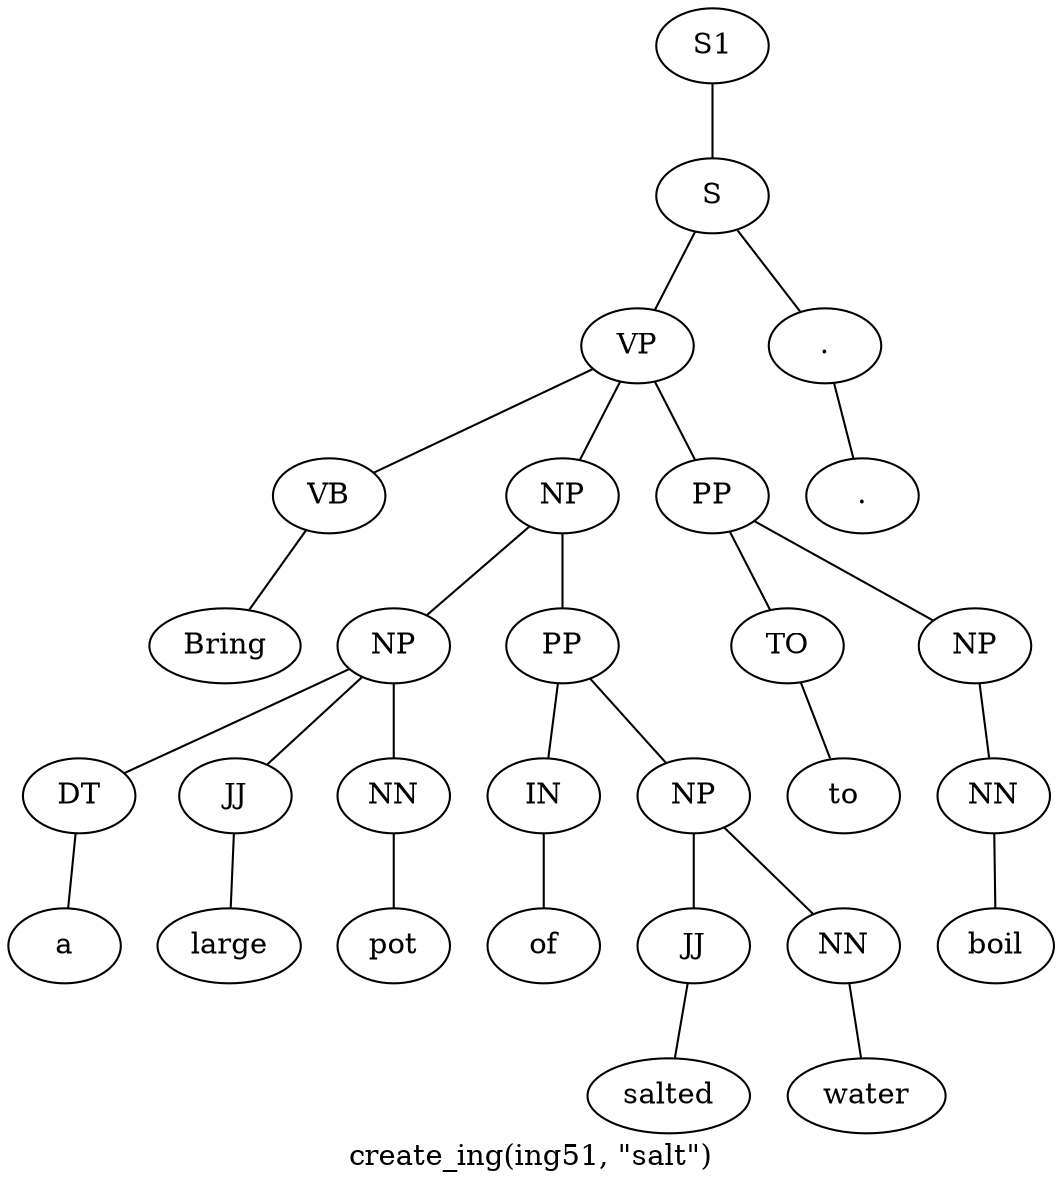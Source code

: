graph SyntaxGraph {
	label = "create_ing(ing51, \"salt\")";
	Node0 [label="S1"];
	Node1 [label="S"];
	Node2 [label="VP"];
	Node3 [label="VB"];
	Node4 [label="Bring"];
	Node5 [label="NP"];
	Node6 [label="NP"];
	Node7 [label="DT"];
	Node8 [label="a"];
	Node9 [label="JJ"];
	Node10 [label="large"];
	Node11 [label="NN"];
	Node12 [label="pot"];
	Node13 [label="PP"];
	Node14 [label="IN"];
	Node15 [label="of"];
	Node16 [label="NP"];
	Node17 [label="JJ"];
	Node18 [label="salted"];
	Node19 [label="NN"];
	Node20 [label="water"];
	Node21 [label="PP"];
	Node22 [label="TO"];
	Node23 [label="to"];
	Node24 [label="NP"];
	Node25 [label="NN"];
	Node26 [label="boil"];
	Node27 [label="."];
	Node28 [label="."];

	Node0 -- Node1;
	Node1 -- Node2;
	Node1 -- Node27;
	Node2 -- Node3;
	Node2 -- Node5;
	Node2 -- Node21;
	Node3 -- Node4;
	Node5 -- Node6;
	Node5 -- Node13;
	Node6 -- Node7;
	Node6 -- Node9;
	Node6 -- Node11;
	Node7 -- Node8;
	Node9 -- Node10;
	Node11 -- Node12;
	Node13 -- Node14;
	Node13 -- Node16;
	Node14 -- Node15;
	Node16 -- Node17;
	Node16 -- Node19;
	Node17 -- Node18;
	Node19 -- Node20;
	Node21 -- Node22;
	Node21 -- Node24;
	Node22 -- Node23;
	Node24 -- Node25;
	Node25 -- Node26;
	Node27 -- Node28;
}